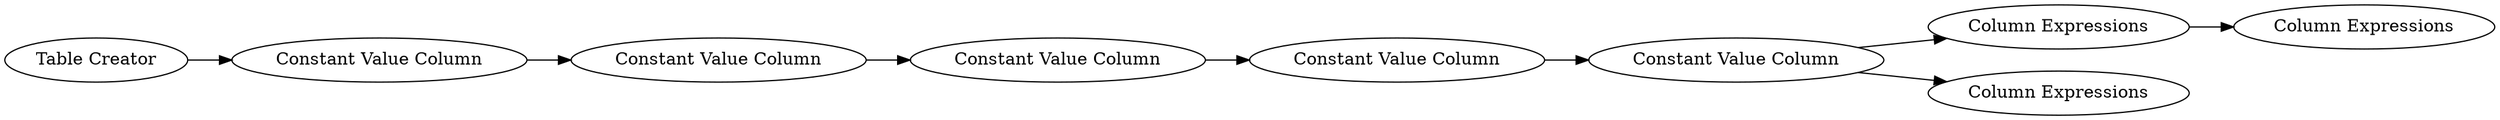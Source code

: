 digraph {
	1 [label="Table Creator"]
	3 [label="Constant Value Column"]
	4 [label="Constant Value Column"]
	5 [label="Constant Value Column"]
	6 [label="Constant Value Column"]
	14 [label="Constant Value Column"]
	15 [label="Column Expressions"]
	16 [label="Column Expressions"]
	17 [label="Column Expressions"]
	1 -> 14
	3 -> 4
	4 -> 5
	5 -> 6
	6 -> 17
	6 -> 15
	14 -> 3
	15 -> 16
	rankdir=LR
}
